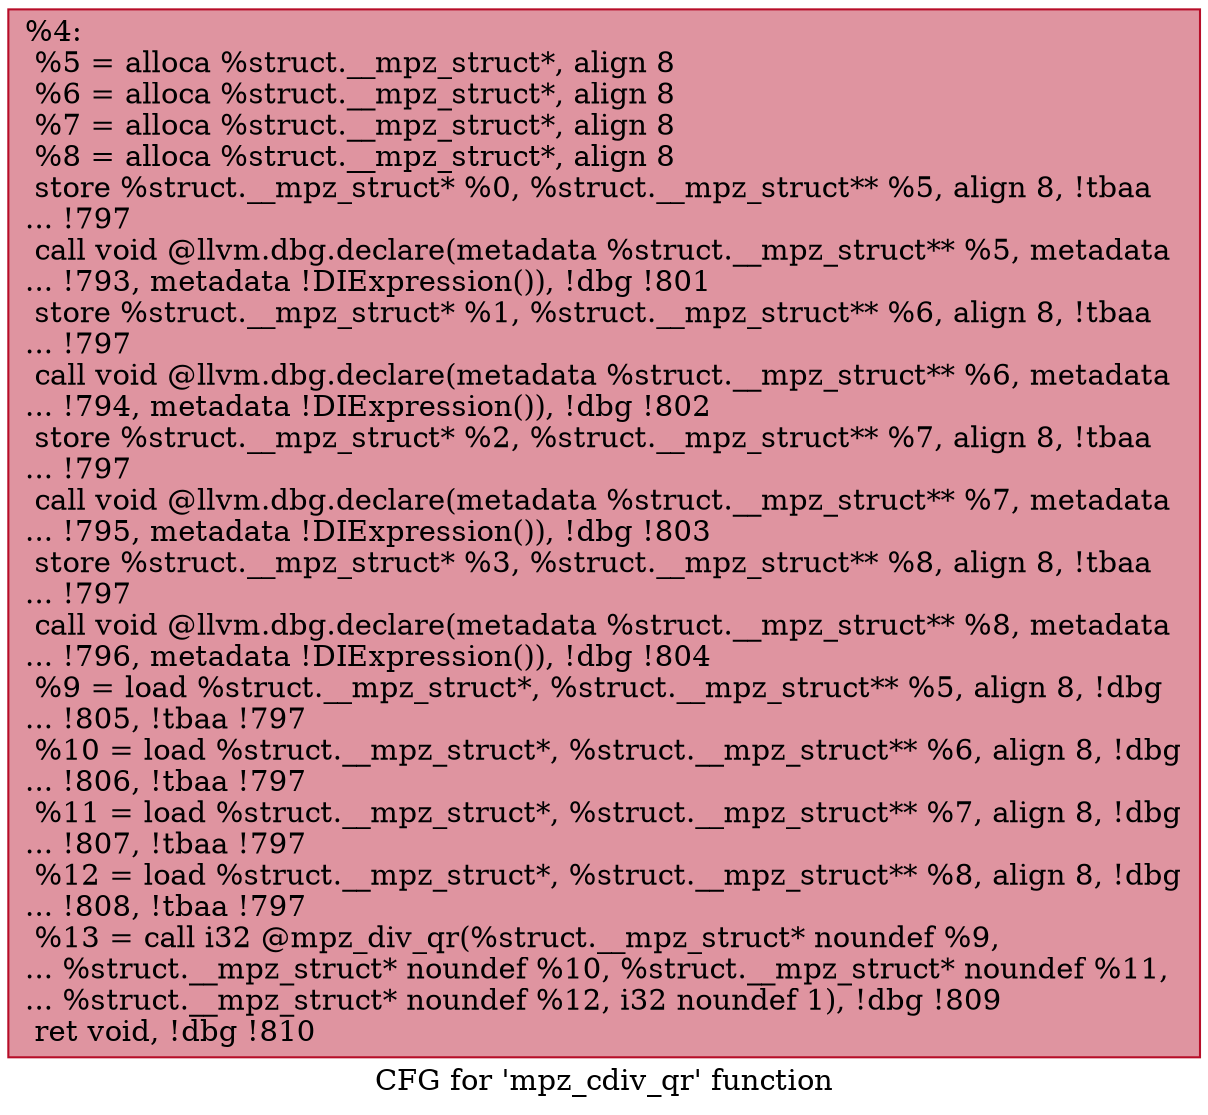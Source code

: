 digraph "CFG for 'mpz_cdiv_qr' function" {
	label="CFG for 'mpz_cdiv_qr' function";

	Node0x26c1b00 [shape=record,color="#b70d28ff", style=filled, fillcolor="#b70d2870",label="{%4:\l  %5 = alloca %struct.__mpz_struct*, align 8\l  %6 = alloca %struct.__mpz_struct*, align 8\l  %7 = alloca %struct.__mpz_struct*, align 8\l  %8 = alloca %struct.__mpz_struct*, align 8\l  store %struct.__mpz_struct* %0, %struct.__mpz_struct** %5, align 8, !tbaa\l... !797\l  call void @llvm.dbg.declare(metadata %struct.__mpz_struct** %5, metadata\l... !793, metadata !DIExpression()), !dbg !801\l  store %struct.__mpz_struct* %1, %struct.__mpz_struct** %6, align 8, !tbaa\l... !797\l  call void @llvm.dbg.declare(metadata %struct.__mpz_struct** %6, metadata\l... !794, metadata !DIExpression()), !dbg !802\l  store %struct.__mpz_struct* %2, %struct.__mpz_struct** %7, align 8, !tbaa\l... !797\l  call void @llvm.dbg.declare(metadata %struct.__mpz_struct** %7, metadata\l... !795, metadata !DIExpression()), !dbg !803\l  store %struct.__mpz_struct* %3, %struct.__mpz_struct** %8, align 8, !tbaa\l... !797\l  call void @llvm.dbg.declare(metadata %struct.__mpz_struct** %8, metadata\l... !796, metadata !DIExpression()), !dbg !804\l  %9 = load %struct.__mpz_struct*, %struct.__mpz_struct** %5, align 8, !dbg\l... !805, !tbaa !797\l  %10 = load %struct.__mpz_struct*, %struct.__mpz_struct** %6, align 8, !dbg\l... !806, !tbaa !797\l  %11 = load %struct.__mpz_struct*, %struct.__mpz_struct** %7, align 8, !dbg\l... !807, !tbaa !797\l  %12 = load %struct.__mpz_struct*, %struct.__mpz_struct** %8, align 8, !dbg\l... !808, !tbaa !797\l  %13 = call i32 @mpz_div_qr(%struct.__mpz_struct* noundef %9,\l... %struct.__mpz_struct* noundef %10, %struct.__mpz_struct* noundef %11,\l... %struct.__mpz_struct* noundef %12, i32 noundef 1), !dbg !809\l  ret void, !dbg !810\l}"];
}
